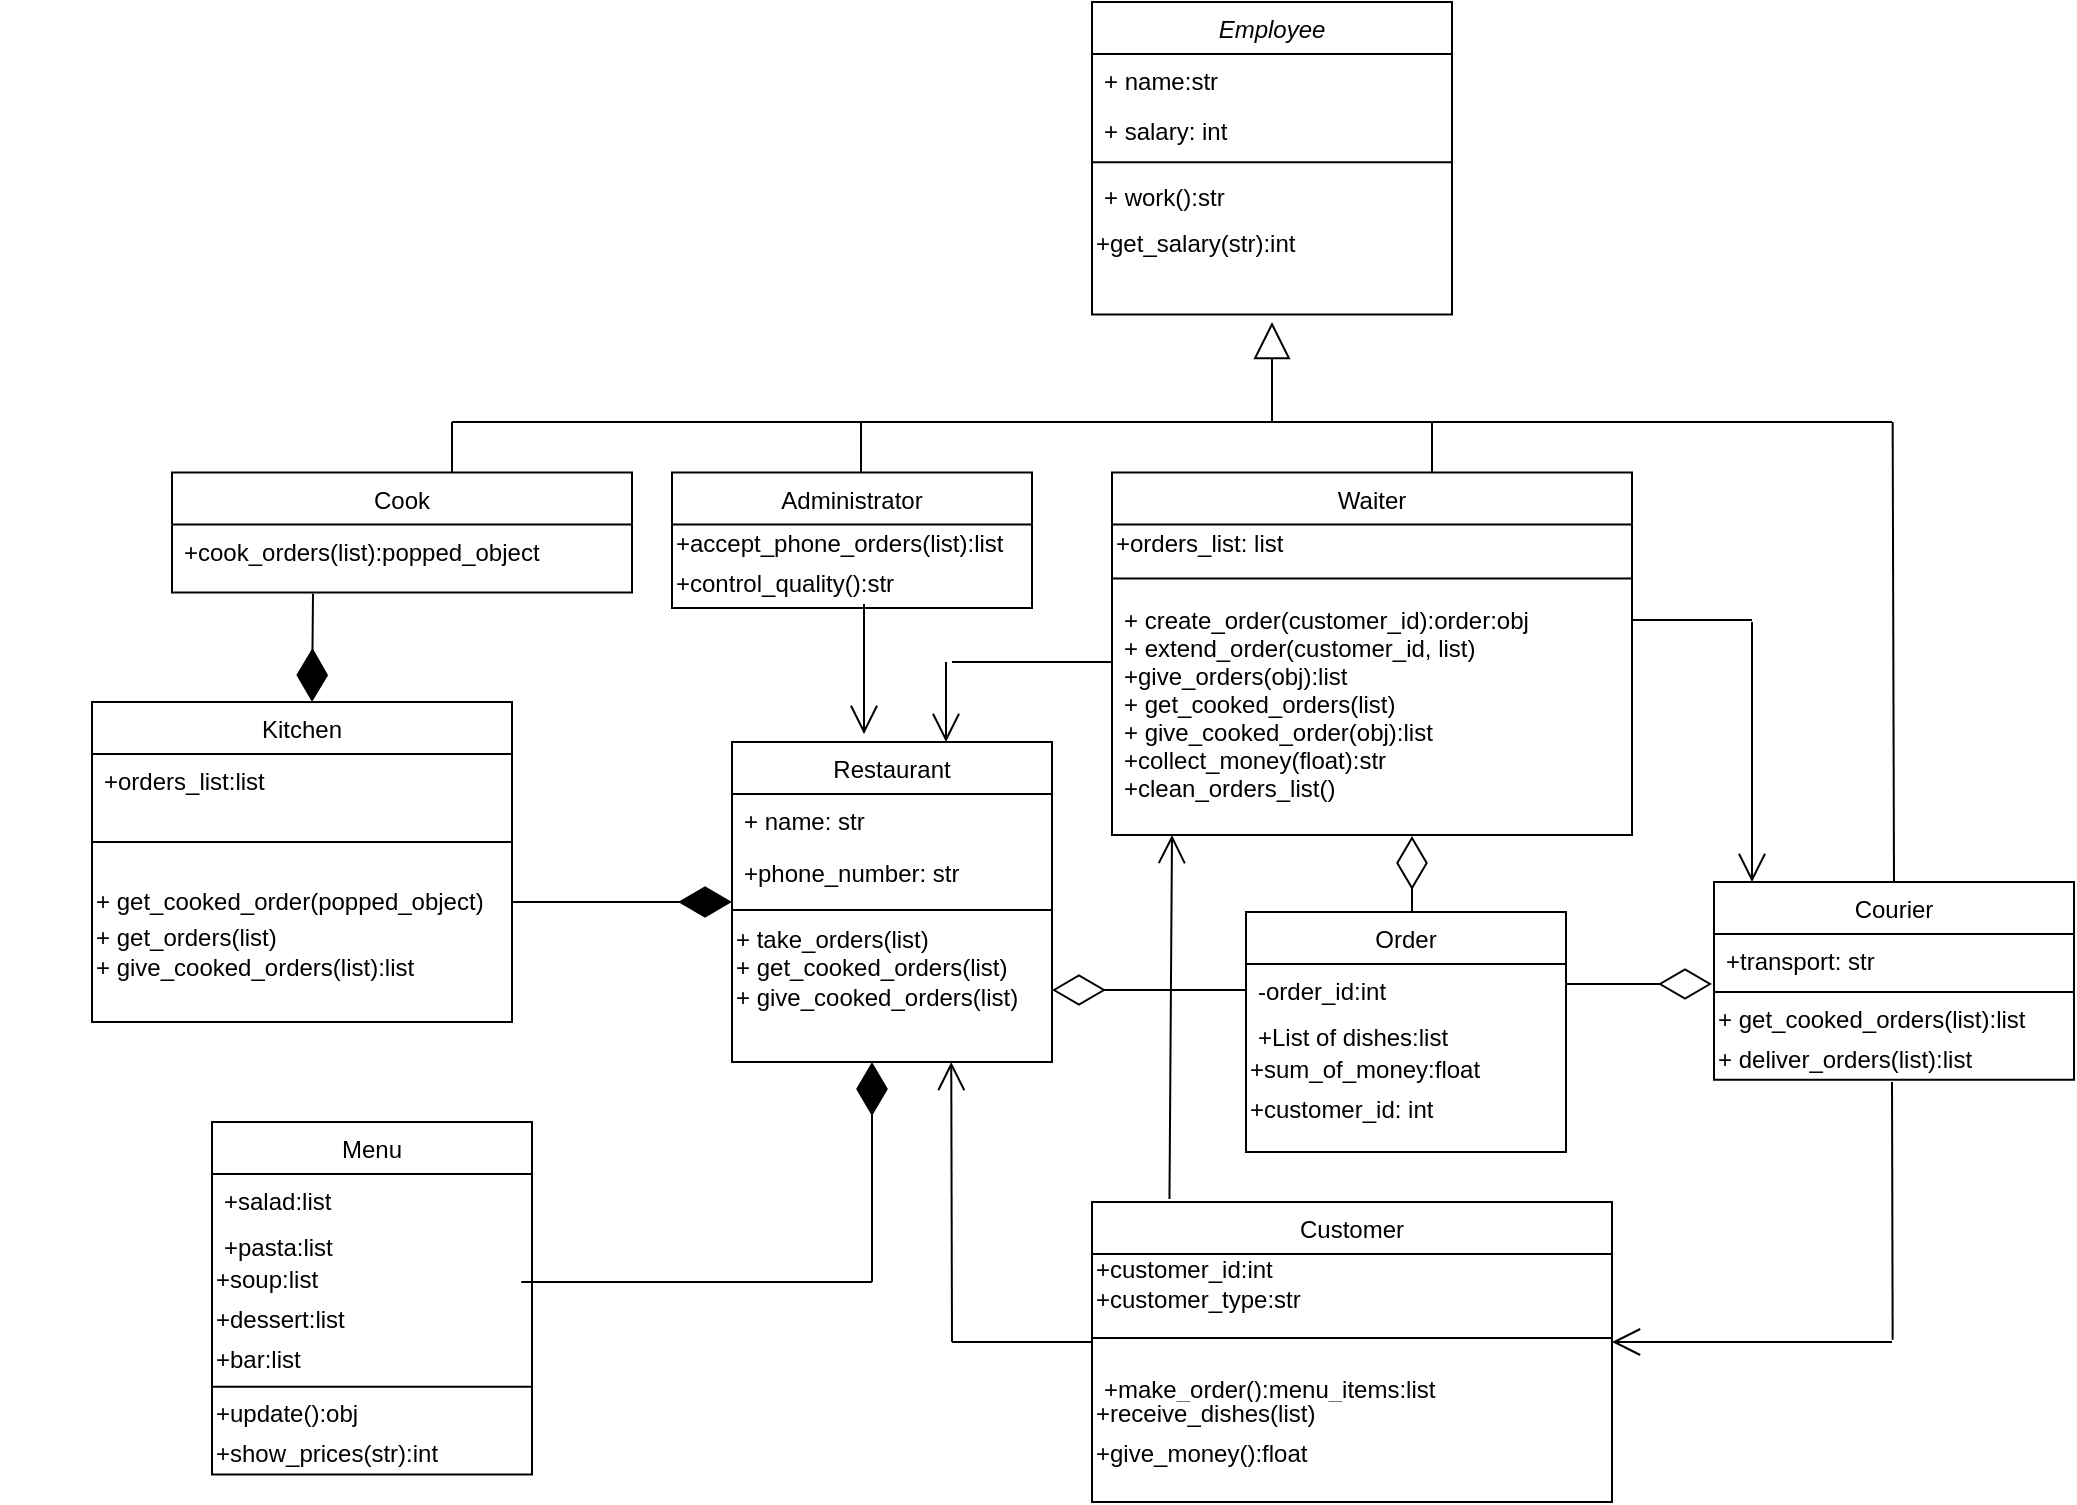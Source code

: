 <mxfile version="15.4.3" type="device"><diagram id="C5RBs43oDa-KdzZeNtuy" name="Page-1"><mxGraphModel dx="1645" dy="595" grid="1" gridSize="10" guides="1" tooltips="1" connect="1" arrows="1" fold="1" page="1" pageScale="1" pageWidth="827" pageHeight="1169" background="none" math="0" shadow="0"><root><mxCell id="WIyWlLk6GJQsqaUBKTNV-0"/><mxCell id="WIyWlLk6GJQsqaUBKTNV-1" parent="WIyWlLk6GJQsqaUBKTNV-0"/><mxCell id="zkfFHV4jXpPFQw0GAbJ--13" value="Kitchen" style="swimlane;fontStyle=0;align=center;verticalAlign=top;childLayout=stackLayout;horizontal=1;startSize=26;horizontalStack=0;resizeParent=1;resizeLast=0;collapsible=1;marginBottom=0;rounded=0;shadow=0;strokeWidth=1;" parent="WIyWlLk6GJQsqaUBKTNV-1" vertex="1"><mxGeometry x="250" y="360" width="210" height="160" as="geometry"><mxRectangle x="340" y="380" width="170" height="26" as="alternateBounds"/></mxGeometry></mxCell><mxCell id="zkfFHV4jXpPFQw0GAbJ--14" value="+orders_list:list" style="text;align=left;verticalAlign=top;spacingLeft=4;spacingRight=4;overflow=hidden;rotatable=0;points=[[0,0.5],[1,0.5]];portConstraint=eastwest;" parent="zkfFHV4jXpPFQw0GAbJ--13" vertex="1"><mxGeometry y="26" width="210" height="24" as="geometry"/></mxCell><mxCell id="zkfFHV4jXpPFQw0GAbJ--15" value="" style="line;html=1;strokeWidth=1;align=left;verticalAlign=middle;spacingTop=-1;spacingLeft=3;spacingRight=3;rotatable=0;labelPosition=right;points=[];portConstraint=eastwest;" parent="zkfFHV4jXpPFQw0GAbJ--13" vertex="1"><mxGeometry y="50" width="210" height="40" as="geometry"/></mxCell><mxCell id="15" value="+ get_cooked_order(popped_object)" style="text;html=1;align=left;verticalAlign=middle;resizable=0;points=[];autosize=1;strokeColor=none;labelPosition=center;verticalLabelPosition=middle;" parent="zkfFHV4jXpPFQw0GAbJ--13" vertex="1"><mxGeometry y="90" width="210" height="20" as="geometry"/></mxCell><mxCell id="MlBptTiz39GWEh7bX69R-13" value="+ get_orders(list)&lt;br&gt;+ give_cooked_orders(list):list" style="text;html=1;align=left;verticalAlign=middle;resizable=0;points=[];autosize=1;strokeColor=none;fillColor=none;" parent="zkfFHV4jXpPFQw0GAbJ--13" vertex="1"><mxGeometry y="110" width="210" height="30" as="geometry"/></mxCell><mxCell id="MlBptTiz39GWEh7bX69R-7" value="" style="line;strokeWidth=1;fillColor=none;align=left;verticalAlign=middle;spacingTop=-1;spacingLeft=3;spacingRight=3;rotatable=0;labelPosition=right;points=[];portConstraint=eastwest;hachureGap=4;pointerEvents=0;" parent="WIyWlLk6GJQsqaUBKTNV-1" vertex="1"><mxGeometry x="205" y="315" width="65" as="geometry"/></mxCell><mxCell id="MlBptTiz39GWEh7bX69R-54" value="Customer" style="swimlane;fontStyle=0;align=center;verticalAlign=top;childLayout=stackLayout;horizontal=1;startSize=26;horizontalStack=0;resizeParent=1;resizeLast=0;collapsible=1;marginBottom=0;rounded=0;shadow=0;strokeWidth=1;" parent="WIyWlLk6GJQsqaUBKTNV-1" vertex="1"><mxGeometry x="750" y="610" width="260" height="150" as="geometry"><mxRectangle x="130" y="380" width="160" height="26" as="alternateBounds"/></mxGeometry></mxCell><mxCell id="SgwwVuOV3iIbKAaU-41p-32" value="&lt;font&gt;+customer_id:int&lt;br&gt;+customer_type:str&lt;br&gt;&lt;/font&gt;" style="text;html=1;align=left;verticalAlign=middle;resizable=0;points=[];autosize=1;strokeColor=none;fillColor=none;fontColor=#000000;" parent="MlBptTiz39GWEh7bX69R-54" vertex="1"><mxGeometry y="26" width="260" height="30" as="geometry"/></mxCell><mxCell id="MlBptTiz39GWEh7bX69R-57" value="" style="line;html=1;strokeWidth=1;align=left;verticalAlign=middle;spacingTop=-1;spacingLeft=3;spacingRight=3;rotatable=0;labelPosition=right;points=[];portConstraint=eastwest;" parent="MlBptTiz39GWEh7bX69R-54" vertex="1"><mxGeometry y="56" width="260" height="24" as="geometry"/></mxCell><mxCell id="MlBptTiz39GWEh7bX69R-58" value="+make_order():menu_items:list&#10; " style="text;align=left;verticalAlign=top;spacingLeft=4;spacingRight=4;overflow=hidden;rotatable=0;points=[[0,0.5],[1,0.5]];portConstraint=eastwest;fontStyle=0" parent="MlBptTiz39GWEh7bX69R-54" vertex="1"><mxGeometry y="80" width="260" height="16" as="geometry"/></mxCell><mxCell id="22" value="+receive_dishes(list)" style="text;html=1;align=left;verticalAlign=middle;resizable=0;points=[];autosize=1;strokeColor=none;" parent="MlBptTiz39GWEh7bX69R-54" vertex="1"><mxGeometry y="96" width="260" height="20" as="geometry"/></mxCell><mxCell id="23" value="+give_money():float" style="text;html=1;align=left;verticalAlign=middle;resizable=0;points=[];autosize=1;strokeColor=none;" parent="MlBptTiz39GWEh7bX69R-54" vertex="1"><mxGeometry y="116" width="260" height="20" as="geometry"/></mxCell><mxCell id="MlBptTiz39GWEh7bX69R-167" value="Menu" style="swimlane;fontStyle=0;align=center;verticalAlign=top;childLayout=stackLayout;horizontal=1;startSize=26;horizontalStack=0;resizeParent=1;resizeLast=0;collapsible=1;marginBottom=0;rounded=0;shadow=0;strokeWidth=1;" parent="WIyWlLk6GJQsqaUBKTNV-1" vertex="1"><mxGeometry x="310" y="569.997" width="160" height="176.295" as="geometry"><mxRectangle x="130" y="380" width="160" height="26" as="alternateBounds"/></mxGeometry></mxCell><mxCell id="MlBptTiz39GWEh7bX69R-168" value="+salad:list&#10;" style="text;align=left;verticalAlign=top;spacingLeft=4;spacingRight=4;overflow=hidden;rotatable=0;points=[[0,0.5],[1,0.5]];portConstraint=eastwest;" parent="MlBptTiz39GWEh7bX69R-167" vertex="1"><mxGeometry y="26" width="160" height="23.213" as="geometry"/></mxCell><mxCell id="MlBptTiz39GWEh7bX69R-169" value="+pasta:list" style="text;align=left;verticalAlign=top;spacingLeft=4;spacingRight=4;overflow=hidden;rotatable=0;points=[[0,0.5],[1,0.5]];portConstraint=eastwest;rounded=0;shadow=0;html=0;" parent="MlBptTiz39GWEh7bX69R-167" vertex="1"><mxGeometry y="49.213" width="160" height="19.344" as="geometry"/></mxCell><mxCell id="MlBptTiz39GWEh7bX69R-176" value="+soup:list" style="text;html=1;align=left;verticalAlign=middle;resizable=0;points=[];autosize=1;strokeColor=none;fillColor=none;" parent="MlBptTiz39GWEh7bX69R-167" vertex="1"><mxGeometry y="68.557" width="160" height="20" as="geometry"/></mxCell><mxCell id="MlBptTiz39GWEh7bX69R-174" value="+dessert:list" style="text;html=1;align=left;verticalAlign=middle;resizable=0;points=[];autosize=1;strokeColor=none;fillColor=none;" parent="MlBptTiz39GWEh7bX69R-167" vertex="1"><mxGeometry y="88.557" width="160" height="20" as="geometry"/></mxCell><mxCell id="MlBptTiz39GWEh7bX69R-175" value="+bar:list" style="text;html=1;align=left;verticalAlign=middle;resizable=0;points=[];autosize=1;strokeColor=none;fillColor=none;" parent="MlBptTiz39GWEh7bX69R-167" vertex="1"><mxGeometry y="108.557" width="160" height="20" as="geometry"/></mxCell><mxCell id="MlBptTiz39GWEh7bX69R-179" value="" style="line;strokeWidth=1;fillColor=none;align=left;verticalAlign=middle;spacingTop=-1;spacingLeft=3;spacingRight=3;rotatable=0;labelPosition=right;points=[];portConstraint=eastwest;hachureGap=4;pointerEvents=0;" parent="MlBptTiz39GWEh7bX69R-167" vertex="1"><mxGeometry y="128.557" width="160" height="7.738" as="geometry"/></mxCell><mxCell id="MlBptTiz39GWEh7bX69R-180" value="+update():obj" style="text;html=1;align=left;verticalAlign=middle;resizable=0;points=[];autosize=1;strokeColor=none;fillColor=none;" parent="MlBptTiz39GWEh7bX69R-167" vertex="1"><mxGeometry y="136.295" width="160" height="20" as="geometry"/></mxCell><mxCell id="MlBptTiz39GWEh7bX69R-181" value="+show_prices(str):int" style="text;html=1;align=left;verticalAlign=middle;resizable=0;points=[];autosize=1;strokeColor=none;fillColor=none;" parent="MlBptTiz39GWEh7bX69R-167" vertex="1"><mxGeometry y="156.295" width="160" height="20" as="geometry"/></mxCell><mxCell id="MlBptTiz39GWEh7bX69R-29" value="Courier" style="swimlane;fontStyle=0;align=center;verticalAlign=top;childLayout=stackLayout;horizontal=1;startSize=26;horizontalStack=0;resizeParent=1;resizeLast=0;collapsible=1;marginBottom=0;rounded=0;shadow=0;strokeWidth=1;" parent="WIyWlLk6GJQsqaUBKTNV-1" vertex="1"><mxGeometry x="1061" y="450.0" width="180" height="98.885" as="geometry"><mxRectangle x="340" y="380" width="170" height="26" as="alternateBounds"/></mxGeometry></mxCell><mxCell id="MlBptTiz39GWEh7bX69R-30" value="+transport: str" style="text;align=left;verticalAlign=top;spacingLeft=4;spacingRight=4;overflow=hidden;rotatable=0;points=[[0,0.5],[1,0.5]];portConstraint=eastwest;" parent="MlBptTiz39GWEh7bX69R-29" vertex="1"><mxGeometry y="26" width="180" height="25.148" as="geometry"/></mxCell><mxCell id="MlBptTiz39GWEh7bX69R-31" value="" style="line;html=1;strokeWidth=1;align=left;verticalAlign=middle;spacingTop=-1;spacingLeft=3;spacingRight=3;rotatable=0;labelPosition=right;points=[];portConstraint=eastwest;" parent="MlBptTiz39GWEh7bX69R-29" vertex="1"><mxGeometry y="51.148" width="180" height="7.738" as="geometry"/></mxCell><mxCell id="MlBptTiz39GWEh7bX69R-32" value="+ get_cooked_orders(list):list" style="text;html=1;align=left;verticalAlign=middle;resizable=0;points=[];autosize=1;strokeColor=none;fillColor=none;" parent="MlBptTiz39GWEh7bX69R-29" vertex="1"><mxGeometry y="58.885" width="180" height="20" as="geometry"/></mxCell><mxCell id="24" value="+ deliver_orders(list):list" style="text;html=1;align=left;verticalAlign=middle;resizable=0;points=[];autosize=1;strokeColor=none;fillColor=none;" parent="MlBptTiz39GWEh7bX69R-29" vertex="1"><mxGeometry y="78.885" width="180" height="20" as="geometry"/></mxCell><mxCell id="MlBptTiz39GWEh7bX69R-16" value="Employee" style="swimlane;fontStyle=2;align=center;verticalAlign=top;childLayout=stackLayout;horizontal=1;startSize=26;horizontalStack=0;resizeParent=1;resizeLast=0;collapsible=1;marginBottom=0;rounded=0;shadow=0;strokeWidth=1;" parent="WIyWlLk6GJQsqaUBKTNV-1" vertex="1"><mxGeometry x="750" y="10" width="180" height="156.262" as="geometry"><mxRectangle x="230" y="140" width="160" height="26" as="alternateBounds"/></mxGeometry></mxCell><mxCell id="MlBptTiz39GWEh7bX69R-17" value="+ name:str" style="text;align=left;verticalAlign=top;spacingLeft=4;spacingRight=4;overflow=hidden;rotatable=0;points=[[0,0.5],[1,0.5]];portConstraint=eastwest;" parent="MlBptTiz39GWEh7bX69R-16" vertex="1"><mxGeometry y="26" width="180" height="25.148" as="geometry"/></mxCell><mxCell id="MlBptTiz39GWEh7bX69R-19" value="+ salary: int" style="text;align=left;verticalAlign=top;spacingLeft=4;spacingRight=4;overflow=hidden;rotatable=0;points=[[0,0.5],[1,0.5]];portConstraint=eastwest;rounded=0;shadow=0;html=0;" parent="MlBptTiz39GWEh7bX69R-16" vertex="1"><mxGeometry y="51.148" width="180" height="25.148" as="geometry"/></mxCell><mxCell id="MlBptTiz39GWEh7bX69R-20" value="" style="line;html=1;strokeWidth=1;align=left;verticalAlign=middle;spacingTop=-1;spacingLeft=3;spacingRight=3;rotatable=0;labelPosition=right;points=[];portConstraint=eastwest;" parent="MlBptTiz39GWEh7bX69R-16" vertex="1"><mxGeometry y="76.295" width="180" height="7.738" as="geometry"/></mxCell><mxCell id="MlBptTiz39GWEh7bX69R-21" value="+ work():str&#10;" style="text;align=left;verticalAlign=top;spacingLeft=4;spacingRight=4;overflow=hidden;rotatable=0;points=[[0,0.5],[1,0.5]];portConstraint=eastwest;rounded=0;shadow=0;html=0;" parent="MlBptTiz39GWEh7bX69R-16" vertex="1"><mxGeometry y="84.033" width="180" height="27.082" as="geometry"/></mxCell><mxCell id="MlBptTiz39GWEh7bX69R-22" value="+get_salary(str):int" style="text;html=1;align=left;verticalAlign=middle;resizable=0;points=[];autosize=1;strokeColor=none;fillColor=none;" parent="MlBptTiz39GWEh7bX69R-16" vertex="1"><mxGeometry y="111.115" width="180" height="20" as="geometry"/></mxCell><mxCell id="MlBptTiz39GWEh7bX69R-23" value="Waiter" style="swimlane;fontStyle=0;align=center;verticalAlign=top;childLayout=stackLayout;horizontal=1;startSize=26;horizontalStack=0;resizeParent=1;resizeParentMax=0;resizeLast=0;collapsible=1;marginBottom=0;hachureGap=4;pointerEvents=0;" parent="WIyWlLk6GJQsqaUBKTNV-1" vertex="1"><mxGeometry x="760" y="245.26" width="260" height="181.25" as="geometry"/></mxCell><mxCell id="SgwwVuOV3iIbKAaU-41p-34" value="&lt;font&gt;+orders_list: list&lt;/font&gt;" style="text;html=1;align=left;verticalAlign=middle;resizable=0;points=[];autosize=1;strokeColor=none;fillColor=none;fontColor=#000000;" parent="MlBptTiz39GWEh7bX69R-23" vertex="1"><mxGeometry y="26" width="260" height="20" as="geometry"/></mxCell><mxCell id="SgwwVuOV3iIbKAaU-41p-33" value="" style="line;strokeWidth=1;fillColor=none;align=left;verticalAlign=middle;spacingTop=-1;spacingLeft=3;spacingRight=3;rotatable=0;labelPosition=right;points=[];portConstraint=eastwest;hachureGap=4;pointerEvents=0;fontColor=none;" parent="MlBptTiz39GWEh7bX69R-23" vertex="1"><mxGeometry y="46" width="260" height="14" as="geometry"/></mxCell><mxCell id="MlBptTiz39GWEh7bX69R-26" value="+ create_order(customer_id):order:obj&#10;+ extend_order(customer_id, list)&#10;+give_orders(obj):list&#10;+ get_cooked_orders(list)&#10;+ give_cooked_order(obj):list&#10;+collect_money(float):str&#10;+clean_orders_list()&#10;&#10;" style="text;strokeColor=none;fillColor=none;align=left;verticalAlign=top;spacingLeft=4;spacingRight=4;overflow=hidden;rotatable=0;points=[[0,0.5],[1,0.5]];portConstraint=eastwest;" parent="MlBptTiz39GWEh7bX69R-23" vertex="1"><mxGeometry y="60" width="260" height="121.25" as="geometry"/></mxCell><mxCell id="MlBptTiz39GWEh7bX69R-33" value="Cook" style="swimlane;fontStyle=0;align=center;verticalAlign=top;childLayout=stackLayout;horizontal=1;startSize=26;horizontalStack=0;resizeParent=1;resizeParentMax=0;resizeLast=0;collapsible=1;marginBottom=0;hachureGap=4;pointerEvents=0;" parent="WIyWlLk6GJQsqaUBKTNV-1" vertex="1"><mxGeometry x="290" y="245.26" width="230" height="60" as="geometry"/></mxCell><mxCell id="MlBptTiz39GWEh7bX69R-34" value="+cook_orders(list):popped_object " style="text;strokeColor=none;fillColor=none;align=left;verticalAlign=top;spacingLeft=4;spacingRight=4;overflow=hidden;rotatable=0;points=[[0,0.5],[1,0.5]];portConstraint=eastwest;" parent="MlBptTiz39GWEh7bX69R-33" vertex="1"><mxGeometry y="26" width="230" height="34" as="geometry"/></mxCell><mxCell id="MlBptTiz39GWEh7bX69R-233" value="&lt;span style=&quot;color: rgb(0, 0, 0); font-family: helvetica; font-size: 11px; font-style: normal; font-weight: 400; letter-spacing: normal; text-align: center; text-indent: 0px; text-transform: none; word-spacing: 0px; background-color: rgb(255, 255, 255); display: inline; float: none;&quot;&gt;1&lt;/span&gt;" style="text;whiteSpace=wrap;html=1;fontColor=default;" parent="WIyWlLk6GJQsqaUBKTNV-1" vertex="1"><mxGeometry x="630" y="250" width="10" height="20" as="geometry"/></mxCell><mxCell id="MlBptTiz39GWEh7bX69R-141" value="Administrator" style="swimlane;fontStyle=0;align=center;verticalAlign=top;childLayout=stackLayout;horizontal=1;startSize=26;horizontalStack=0;resizeParent=1;resizeLast=0;collapsible=1;marginBottom=0;rounded=0;shadow=0;strokeWidth=1;" parent="WIyWlLk6GJQsqaUBKTNV-1" vertex="1"><mxGeometry x="540" y="245.256" width="180" height="67.705" as="geometry"><mxRectangle x="340" y="380" width="170" height="26" as="alternateBounds"/></mxGeometry></mxCell><mxCell id="MlBptTiz39GWEh7bX69R-144" value="+accept_phone_orders(list):list" style="text;html=1;align=left;verticalAlign=middle;resizable=0;points=[];autosize=1;strokeColor=none;fillColor=none;" parent="MlBptTiz39GWEh7bX69R-141" vertex="1"><mxGeometry y="26" width="180" height="20" as="geometry"/></mxCell><mxCell id="MlBptTiz39GWEh7bX69R-146" value="+control_quality():str" style="text;html=1;align=left;verticalAlign=middle;resizable=0;points=[];autosize=1;strokeColor=none;fillColor=none;" parent="MlBptTiz39GWEh7bX69R-141" vertex="1"><mxGeometry y="46" width="180" height="20" as="geometry"/></mxCell><mxCell id="zkfFHV4jXpPFQw0GAbJ--0" value="Restaurant" style="swimlane;fontStyle=0;align=center;verticalAlign=top;childLayout=stackLayout;horizontal=1;startSize=26;horizontalStack=0;resizeParent=1;resizeLast=0;collapsible=1;marginBottom=0;rounded=0;shadow=0;strokeWidth=1;" parent="WIyWlLk6GJQsqaUBKTNV-1" vertex="1"><mxGeometry x="570" y="380" width="160" height="160" as="geometry"><mxRectangle x="230" y="140" width="160" height="26" as="alternateBounds"/></mxGeometry></mxCell><mxCell id="zkfFHV4jXpPFQw0GAbJ--1" value="+ name: str" style="text;align=left;verticalAlign=top;spacingLeft=4;spacingRight=4;overflow=hidden;rotatable=0;points=[[0,0.5],[1,0.5]];portConstraint=eastwest;" parent="zkfFHV4jXpPFQw0GAbJ--0" vertex="1"><mxGeometry y="26" width="160" height="26" as="geometry"/></mxCell><mxCell id="zkfFHV4jXpPFQw0GAbJ--3" value="+phone_number: str" style="text;align=left;verticalAlign=top;spacingLeft=4;spacingRight=4;overflow=hidden;rotatable=0;points=[[0,0.5],[1,0.5]];portConstraint=eastwest;rounded=0;shadow=0;html=0;" parent="zkfFHV4jXpPFQw0GAbJ--0" vertex="1"><mxGeometry y="52" width="160" height="28" as="geometry"/></mxCell><mxCell id="SgwwVuOV3iIbKAaU-41p-0" value="" style="line;strokeWidth=1;fillColor=none;align=left;verticalAlign=middle;spacingTop=-1;spacingLeft=3;spacingRight=3;rotatable=0;labelPosition=right;points=[];portConstraint=eastwest;hachureGap=4;pointerEvents=0;" parent="zkfFHV4jXpPFQw0GAbJ--0" vertex="1"><mxGeometry y="80" width="160" height="8" as="geometry"/></mxCell><mxCell id="SgwwVuOV3iIbKAaU-41p-2" value="+ take_orders(list)&lt;br&gt;+ get_cooked_orders(list)&lt;br&gt;+ give_cooked_orders(list)" style="text;html=1;align=left;verticalAlign=middle;resizable=0;points=[];autosize=1;strokeColor=none;fillColor=none;" parent="zkfFHV4jXpPFQw0GAbJ--0" vertex="1"><mxGeometry y="88" width="160" height="50" as="geometry"/></mxCell><mxCell id="MlBptTiz39GWEh7bX69R-103" value="Order" style="swimlane;fontStyle=0;align=center;verticalAlign=top;childLayout=stackLayout;horizontal=1;startSize=26;horizontalStack=0;resizeParent=1;resizeLast=0;collapsible=1;marginBottom=0;rounded=0;shadow=0;strokeWidth=1;" parent="WIyWlLk6GJQsqaUBKTNV-1" vertex="1"><mxGeometry x="827" y="465" width="160" height="120" as="geometry"><mxRectangle x="130" y="380" width="160" height="26" as="alternateBounds"/></mxGeometry></mxCell><mxCell id="MlBptTiz39GWEh7bX69R-104" value="-order_id:int" style="text;align=left;verticalAlign=top;spacingLeft=4;spacingRight=4;overflow=hidden;rotatable=0;points=[[0,0.5],[1,0.5]];portConstraint=eastwest;" parent="MlBptTiz39GWEh7bX69R-103" vertex="1"><mxGeometry y="26" width="160" height="23.213" as="geometry"/></mxCell><mxCell id="MlBptTiz39GWEh7bX69R-105" value="+List of dishes:list" style="text;align=left;verticalAlign=top;spacingLeft=4;spacingRight=4;overflow=hidden;rotatable=0;points=[[0,0.5],[1,0.5]];portConstraint=eastwest;rounded=0;shadow=0;html=0;" parent="MlBptTiz39GWEh7bX69R-103" vertex="1"><mxGeometry y="49.213" width="160" height="19.344" as="geometry"/></mxCell><mxCell id="MlBptTiz39GWEh7bX69R-165" value="+sum_of_money:float" style="text;html=1;align=left;verticalAlign=middle;resizable=0;points=[];autosize=1;strokeColor=none;fillColor=none;" parent="MlBptTiz39GWEh7bX69R-103" vertex="1"><mxGeometry y="68.557" width="160" height="20" as="geometry"/></mxCell><mxCell id="SgwwVuOV3iIbKAaU-41p-31" value="&lt;font&gt;+customer_id: int&lt;/font&gt;" style="text;html=1;align=left;verticalAlign=middle;resizable=0;points=[];autosize=1;strokeColor=none;fillColor=none;fontColor=#000000;" parent="MlBptTiz39GWEh7bX69R-103" vertex="1"><mxGeometry y="88.557" width="160" height="20" as="geometry"/></mxCell><mxCell id="SgwwVuOV3iIbKAaU-41p-23" value="" style="endArrow=none;html=1;fontColor=none;startSize=14;endSize=14;sourcePerimeterSpacing=8;targetPerimeterSpacing=8;" parent="WIyWlLk6GJQsqaUBKTNV-1" edge="1"><mxGeometry width="50" height="50" relative="1" as="geometry"><mxPoint x="430" y="220" as="sourcePoint"/><mxPoint x="1150" y="220" as="targetPoint"/><Array as="points"><mxPoint x="430" y="220"/></Array></mxGeometry></mxCell><mxCell id="SgwwVuOV3iIbKAaU-41p-26" value="" style="endArrow=diamondThin;endFill=1;endSize=24;html=1;sourcePerimeterSpacing=8;targetPerimeterSpacing=8;fontColor=none;" parent="WIyWlLk6GJQsqaUBKTNV-1" edge="1"><mxGeometry width="160" relative="1" as="geometry"><mxPoint x="460" y="460" as="sourcePoint"/><mxPoint x="570" y="460" as="targetPoint"/><Array as="points"/></mxGeometry></mxCell><mxCell id="SgwwVuOV3iIbKAaU-41p-36" value="" style="endArrow=diamondThin;endFill=1;endSize=24;html=1;sourcePerimeterSpacing=8;targetPerimeterSpacing=8;fontColor=none;" parent="WIyWlLk6GJQsqaUBKTNV-1" edge="1"><mxGeometry width="160" relative="1" as="geometry"><mxPoint x="360.5" y="305.88" as="sourcePoint"/><mxPoint x="360" y="360" as="targetPoint"/></mxGeometry></mxCell><mxCell id="SgwwVuOV3iIbKAaU-41p-24" value="" style="endArrow=diamondThin;endFill=1;endSize=24;html=1;sourcePerimeterSpacing=8;targetPerimeterSpacing=8;fontColor=none;" parent="WIyWlLk6GJQsqaUBKTNV-1" edge="1"><mxGeometry width="160" relative="1" as="geometry"><mxPoint x="640" y="650" as="sourcePoint"/><mxPoint x="640" y="540" as="targetPoint"/><Array as="points"/></mxGeometry></mxCell><mxCell id="SgwwVuOV3iIbKAaU-41p-37" value="" style="endArrow=open;endFill=1;endSize=12;html=1;sourcePerimeterSpacing=8;targetPerimeterSpacing=8;fontColor=none;" parent="WIyWlLk6GJQsqaUBKTNV-1" edge="1"><mxGeometry width="160" relative="1" as="geometry"><mxPoint x="677" y="340" as="sourcePoint"/><mxPoint x="677" y="380" as="targetPoint"/></mxGeometry></mxCell><mxCell id="SgwwVuOV3iIbKAaU-41p-38" value="" style="endArrow=diamondThin;endFill=0;endSize=24;html=1;sourcePerimeterSpacing=8;targetPerimeterSpacing=8;fontColor=none;" parent="WIyWlLk6GJQsqaUBKTNV-1" edge="1"><mxGeometry width="160" relative="1" as="geometry"><mxPoint x="910" y="465" as="sourcePoint"/><mxPoint x="910" y="427" as="targetPoint"/></mxGeometry></mxCell><mxCell id="SgwwVuOV3iIbKAaU-41p-39" value="" style="endArrow=open;endFill=1;endSize=12;html=1;sourcePerimeterSpacing=8;targetPerimeterSpacing=8;fontColor=none;exitX=0.149;exitY=-0.01;exitDx=0;exitDy=0;exitPerimeter=0;" parent="WIyWlLk6GJQsqaUBKTNV-1" edge="1" source="MlBptTiz39GWEh7bX69R-54"><mxGeometry width="160" relative="1" as="geometry"><mxPoint x="790" y="601.51" as="sourcePoint"/><mxPoint x="790" y="426.51" as="targetPoint"/></mxGeometry></mxCell><mxCell id="5" value="" style="endArrow=block;endSize=16;endFill=0;html=1;" parent="WIyWlLk6GJQsqaUBKTNV-1" edge="1"><mxGeometry width="160" relative="1" as="geometry"><mxPoint x="840" y="220" as="sourcePoint"/><mxPoint x="840" y="170" as="targetPoint"/></mxGeometry></mxCell><mxCell id="6" value="" style="endArrow=none;html=1;" parent="WIyWlLk6GJQsqaUBKTNV-1" edge="1"><mxGeometry width="50" height="50" relative="1" as="geometry"><mxPoint x="920" y="245.26" as="sourcePoint"/><mxPoint x="920" y="220" as="targetPoint"/><Array as="points"/></mxGeometry></mxCell><mxCell id="7" value="" style="endArrow=none;html=1;" parent="WIyWlLk6GJQsqaUBKTNV-1" edge="1"><mxGeometry width="50" height="50" relative="1" as="geometry"><mxPoint x="634.5" y="245.26" as="sourcePoint"/><mxPoint x="634.5" y="220" as="targetPoint"/><Array as="points"/></mxGeometry></mxCell><mxCell id="8" value="" style="endArrow=none;html=1;exitX=0.5;exitY=0;exitDx=0;exitDy=0;" parent="WIyWlLk6GJQsqaUBKTNV-1" edge="1" source="MlBptTiz39GWEh7bX69R-29"><mxGeometry width="50" height="50" relative="1" as="geometry"><mxPoint x="1150.33" y="410" as="sourcePoint"/><mxPoint x="1150.33" y="220" as="targetPoint"/><Array as="points"/></mxGeometry></mxCell><mxCell id="17" value="" style="endArrow=open;endFill=1;endSize=12;html=1;sourcePerimeterSpacing=8;targetPerimeterSpacing=8;fontColor=none;entryX=0.037;entryY=1.009;entryDx=0;entryDy=0;entryPerimeter=0;" parent="WIyWlLk6GJQsqaUBKTNV-1" edge="1"><mxGeometry width="160" relative="1" as="geometry"><mxPoint x="680" y="680" as="sourcePoint"/><mxPoint x="679.62" y="540.001" as="targetPoint"/></mxGeometry></mxCell><mxCell id="18" value="" style="endArrow=open;endFill=1;endSize=12;html=1;sourcePerimeterSpacing=8;targetPerimeterSpacing=8;fontColor=none;" parent="WIyWlLk6GJQsqaUBKTNV-1" edge="1"><mxGeometry width="160" relative="1" as="geometry"><mxPoint x="636" y="311" as="sourcePoint"/><mxPoint x="636" y="376" as="targetPoint"/></mxGeometry></mxCell><mxCell id="19" value="" style="endArrow=open;endFill=1;endSize=12;html=1;sourcePerimeterSpacing=8;targetPerimeterSpacing=8;fontColor=none;" parent="WIyWlLk6GJQsqaUBKTNV-1" edge="1"><mxGeometry width="160" relative="1" as="geometry"><mxPoint x="1080" y="320" as="sourcePoint"/><mxPoint x="1080" y="450" as="targetPoint"/></mxGeometry></mxCell><mxCell id="20" value="" style="endArrow=open;endFill=1;endSize=12;html=1;sourcePerimeterSpacing=8;targetPerimeterSpacing=8;fontColor=none;" parent="WIyWlLk6GJQsqaUBKTNV-1" edge="1"><mxGeometry width="160" relative="1" as="geometry"><mxPoint x="1150" y="680" as="sourcePoint"/><mxPoint x="1010" y="680" as="targetPoint"/><Array as="points"/></mxGeometry></mxCell><mxCell id="21" value="" style="endArrow=none;html=1;" parent="WIyWlLk6GJQsqaUBKTNV-1" edge="1"><mxGeometry width="50" height="50" relative="1" as="geometry"><mxPoint x="430" y="245.26" as="sourcePoint"/><mxPoint x="430" y="220" as="targetPoint"/><Array as="points"/></mxGeometry></mxCell><mxCell id="PJ1LtzfFHenIO5n9NAbp-24" value="" style="endArrow=none;html=1;fontColor=none;startSize=14;endSize=14;sourcePerimeterSpacing=8;targetPerimeterSpacing=8;" edge="1" parent="WIyWlLk6GJQsqaUBKTNV-1"><mxGeometry width="50" height="50" relative="1" as="geometry"><mxPoint x="520" y="650" as="sourcePoint"/><mxPoint x="640" y="650" as="targetPoint"/><Array as="points"><mxPoint x="460" y="650"/><mxPoint x="520" y="650"/></Array></mxGeometry></mxCell><mxCell id="PJ1LtzfFHenIO5n9NAbp-26" value="" style="endArrow=none;html=1;fontColor=none;startSize=14;endSize=14;sourcePerimeterSpacing=8;targetPerimeterSpacing=8;" edge="1" parent="WIyWlLk6GJQsqaUBKTNV-1"><mxGeometry width="50" height="50" relative="1" as="geometry"><mxPoint x="680" y="340" as="sourcePoint"/><mxPoint x="760" y="340" as="targetPoint"/><Array as="points"/></mxGeometry></mxCell><mxCell id="PJ1LtzfFHenIO5n9NAbp-27" value="" style="endArrow=none;html=1;" edge="1" parent="WIyWlLk6GJQsqaUBKTNV-1"><mxGeometry width="50" height="50" relative="1" as="geometry"><mxPoint x="1150.33" y="678.89" as="sourcePoint"/><mxPoint x="1150" y="550" as="targetPoint"/><Array as="points"/></mxGeometry></mxCell><mxCell id="PJ1LtzfFHenIO5n9NAbp-28" value="" style="endArrow=none;html=1;fontColor=none;startSize=14;endSize=14;sourcePerimeterSpacing=8;targetPerimeterSpacing=8;" edge="1" parent="WIyWlLk6GJQsqaUBKTNV-1"><mxGeometry width="50" height="50" relative="1" as="geometry"><mxPoint x="1020" y="319" as="sourcePoint"/><mxPoint x="1080" y="319" as="targetPoint"/><Array as="points"/></mxGeometry></mxCell><mxCell id="PJ1LtzfFHenIO5n9NAbp-29" value="" style="endArrow=diamondThin;endFill=0;endSize=24;html=1;sourcePerimeterSpacing=8;targetPerimeterSpacing=8;fontColor=none;" edge="1" parent="WIyWlLk6GJQsqaUBKTNV-1"><mxGeometry width="160" relative="1" as="geometry"><mxPoint x="827" y="504" as="sourcePoint"/><mxPoint x="730" y="504" as="targetPoint"/></mxGeometry></mxCell><mxCell id="PJ1LtzfFHenIO5n9NAbp-30" value="" style="endArrow=diamondThin;endFill=0;endSize=24;html=1;sourcePerimeterSpacing=8;targetPerimeterSpacing=8;fontColor=none;" edge="1" parent="WIyWlLk6GJQsqaUBKTNV-1"><mxGeometry width="160" relative="1" as="geometry"><mxPoint x="987" y="501" as="sourcePoint"/><mxPoint x="1060" y="501" as="targetPoint"/></mxGeometry></mxCell><mxCell id="PJ1LtzfFHenIO5n9NAbp-31" value="" style="endArrow=none;html=1;fontColor=none;startSize=14;endSize=14;sourcePerimeterSpacing=8;targetPerimeterSpacing=8;" edge="1" parent="WIyWlLk6GJQsqaUBKTNV-1"><mxGeometry width="50" height="50" relative="1" as="geometry"><mxPoint x="680" y="680" as="sourcePoint"/><mxPoint x="750" y="680" as="targetPoint"/><Array as="points"/></mxGeometry></mxCell></root></mxGraphModel></diagram></mxfile>